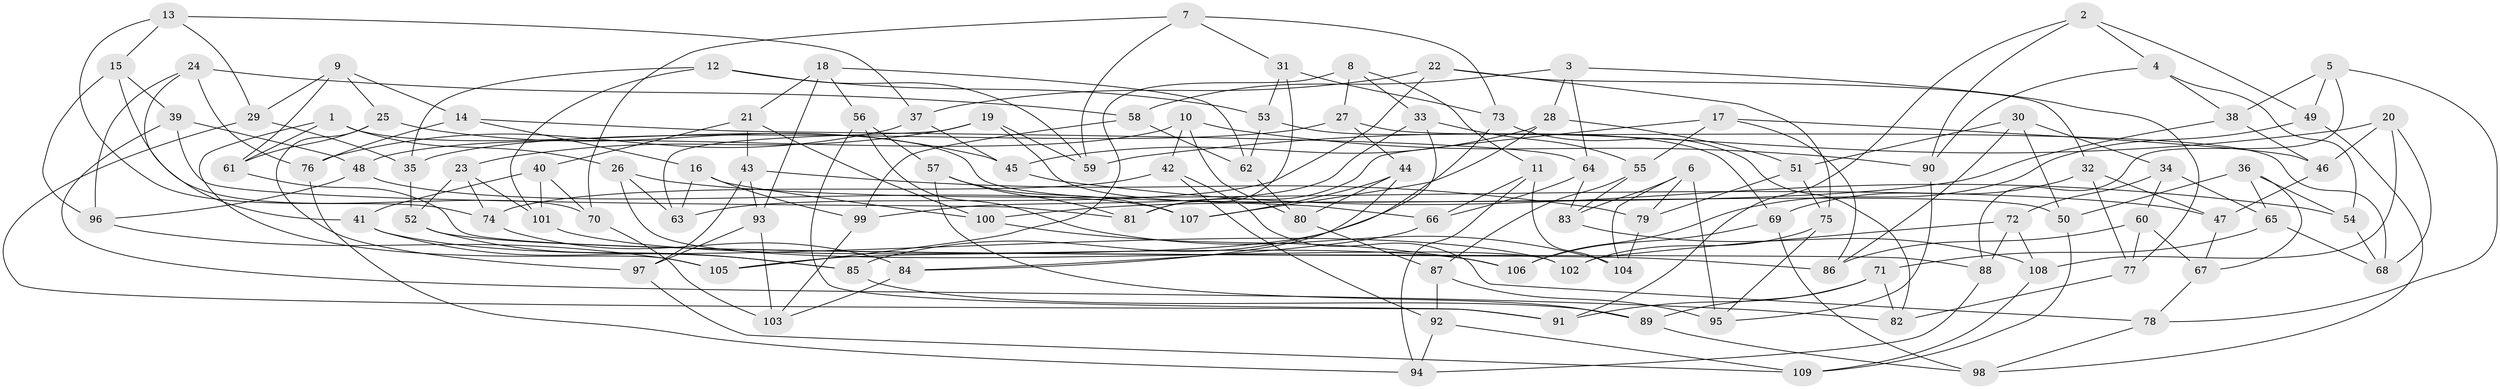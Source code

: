 // coarse degree distribution, {9: 0.09090909090909091, 8: 0.20454545454545456, 6: 0.022727272727272728, 11: 0.022727272727272728, 10: 0.06818181818181818, 4: 0.38636363636363635, 3: 0.11363636363636363, 7: 0.045454545454545456, 5: 0.045454545454545456}
// Generated by graph-tools (version 1.1) at 2025/53/03/04/25 22:53:54]
// undirected, 109 vertices, 218 edges
graph export_dot {
  node [color=gray90,style=filled];
  1;
  2;
  3;
  4;
  5;
  6;
  7;
  8;
  9;
  10;
  11;
  12;
  13;
  14;
  15;
  16;
  17;
  18;
  19;
  20;
  21;
  22;
  23;
  24;
  25;
  26;
  27;
  28;
  29;
  30;
  31;
  32;
  33;
  34;
  35;
  36;
  37;
  38;
  39;
  40;
  41;
  42;
  43;
  44;
  45;
  46;
  47;
  48;
  49;
  50;
  51;
  52;
  53;
  54;
  55;
  56;
  57;
  58;
  59;
  60;
  61;
  62;
  63;
  64;
  65;
  66;
  67;
  68;
  69;
  70;
  71;
  72;
  73;
  74;
  75;
  76;
  77;
  78;
  79;
  80;
  81;
  82;
  83;
  84;
  85;
  86;
  87;
  88;
  89;
  90;
  91;
  92;
  93;
  94;
  95;
  96;
  97;
  98;
  99;
  100;
  101;
  102;
  103;
  104;
  105;
  106;
  107;
  108;
  109;
  1 -- 61;
  1 -- 105;
  1 -- 26;
  1 -- 50;
  2 -- 90;
  2 -- 91;
  2 -- 4;
  2 -- 49;
  3 -- 64;
  3 -- 58;
  3 -- 77;
  3 -- 28;
  4 -- 54;
  4 -- 90;
  4 -- 38;
  5 -- 78;
  5 -- 88;
  5 -- 49;
  5 -- 38;
  6 -- 95;
  6 -- 79;
  6 -- 104;
  6 -- 83;
  7 -- 31;
  7 -- 73;
  7 -- 70;
  7 -- 59;
  8 -- 33;
  8 -- 11;
  8 -- 105;
  8 -- 27;
  9 -- 14;
  9 -- 29;
  9 -- 25;
  9 -- 61;
  10 -- 48;
  10 -- 42;
  10 -- 90;
  10 -- 80;
  11 -- 66;
  11 -- 104;
  11 -- 94;
  12 -- 101;
  12 -- 59;
  12 -- 35;
  12 -- 53;
  13 -- 74;
  13 -- 15;
  13 -- 37;
  13 -- 29;
  14 -- 76;
  14 -- 16;
  14 -- 64;
  15 -- 39;
  15 -- 70;
  15 -- 96;
  16 -- 100;
  16 -- 99;
  16 -- 63;
  17 -- 55;
  17 -- 86;
  17 -- 81;
  17 -- 46;
  18 -- 62;
  18 -- 21;
  18 -- 93;
  18 -- 56;
  19 -- 66;
  19 -- 59;
  19 -- 63;
  19 -- 23;
  20 -- 59;
  20 -- 46;
  20 -- 108;
  20 -- 68;
  21 -- 43;
  21 -- 100;
  21 -- 40;
  22 -- 75;
  22 -- 32;
  22 -- 63;
  22 -- 37;
  23 -- 101;
  23 -- 52;
  23 -- 74;
  24 -- 58;
  24 -- 76;
  24 -- 41;
  24 -- 96;
  25 -- 97;
  25 -- 61;
  25 -- 45;
  26 -- 63;
  26 -- 102;
  26 -- 47;
  27 -- 44;
  27 -- 35;
  27 -- 68;
  28 -- 107;
  28 -- 51;
  28 -- 45;
  29 -- 35;
  29 -- 91;
  30 -- 51;
  30 -- 34;
  30 -- 50;
  30 -- 86;
  31 -- 81;
  31 -- 53;
  31 -- 73;
  32 -- 77;
  32 -- 69;
  32 -- 47;
  33 -- 85;
  33 -- 55;
  33 -- 99;
  34 -- 72;
  34 -- 60;
  34 -- 65;
  35 -- 52;
  36 -- 67;
  36 -- 50;
  36 -- 54;
  36 -- 65;
  37 -- 76;
  37 -- 45;
  38 -- 100;
  38 -- 46;
  39 -- 48;
  39 -- 81;
  39 -- 82;
  40 -- 41;
  40 -- 101;
  40 -- 70;
  41 -- 85;
  41 -- 102;
  42 -- 78;
  42 -- 92;
  42 -- 74;
  43 -- 93;
  43 -- 97;
  43 -- 79;
  44 -- 80;
  44 -- 84;
  44 -- 107;
  45 -- 54;
  46 -- 47;
  47 -- 67;
  48 -- 96;
  48 -- 107;
  49 -- 106;
  49 -- 98;
  50 -- 109;
  51 -- 75;
  51 -- 79;
  52 -- 86;
  52 -- 85;
  53 -- 62;
  53 -- 69;
  54 -- 68;
  55 -- 87;
  55 -- 83;
  56 -- 57;
  56 -- 91;
  56 -- 104;
  57 -- 107;
  57 -- 81;
  57 -- 89;
  58 -- 62;
  58 -- 99;
  60 -- 86;
  60 -- 77;
  60 -- 67;
  61 -- 88;
  62 -- 80;
  64 -- 66;
  64 -- 83;
  65 -- 71;
  65 -- 68;
  66 -- 84;
  67 -- 78;
  69 -- 106;
  69 -- 98;
  70 -- 103;
  71 -- 82;
  71 -- 91;
  71 -- 89;
  72 -- 88;
  72 -- 108;
  72 -- 102;
  73 -- 82;
  73 -- 105;
  74 -- 84;
  75 -- 102;
  75 -- 95;
  76 -- 94;
  77 -- 82;
  78 -- 98;
  79 -- 104;
  80 -- 87;
  83 -- 108;
  84 -- 103;
  85 -- 89;
  87 -- 95;
  87 -- 92;
  88 -- 94;
  89 -- 98;
  90 -- 95;
  92 -- 109;
  92 -- 94;
  93 -- 103;
  93 -- 97;
  96 -- 105;
  97 -- 109;
  99 -- 103;
  100 -- 106;
  101 -- 106;
  108 -- 109;
}

